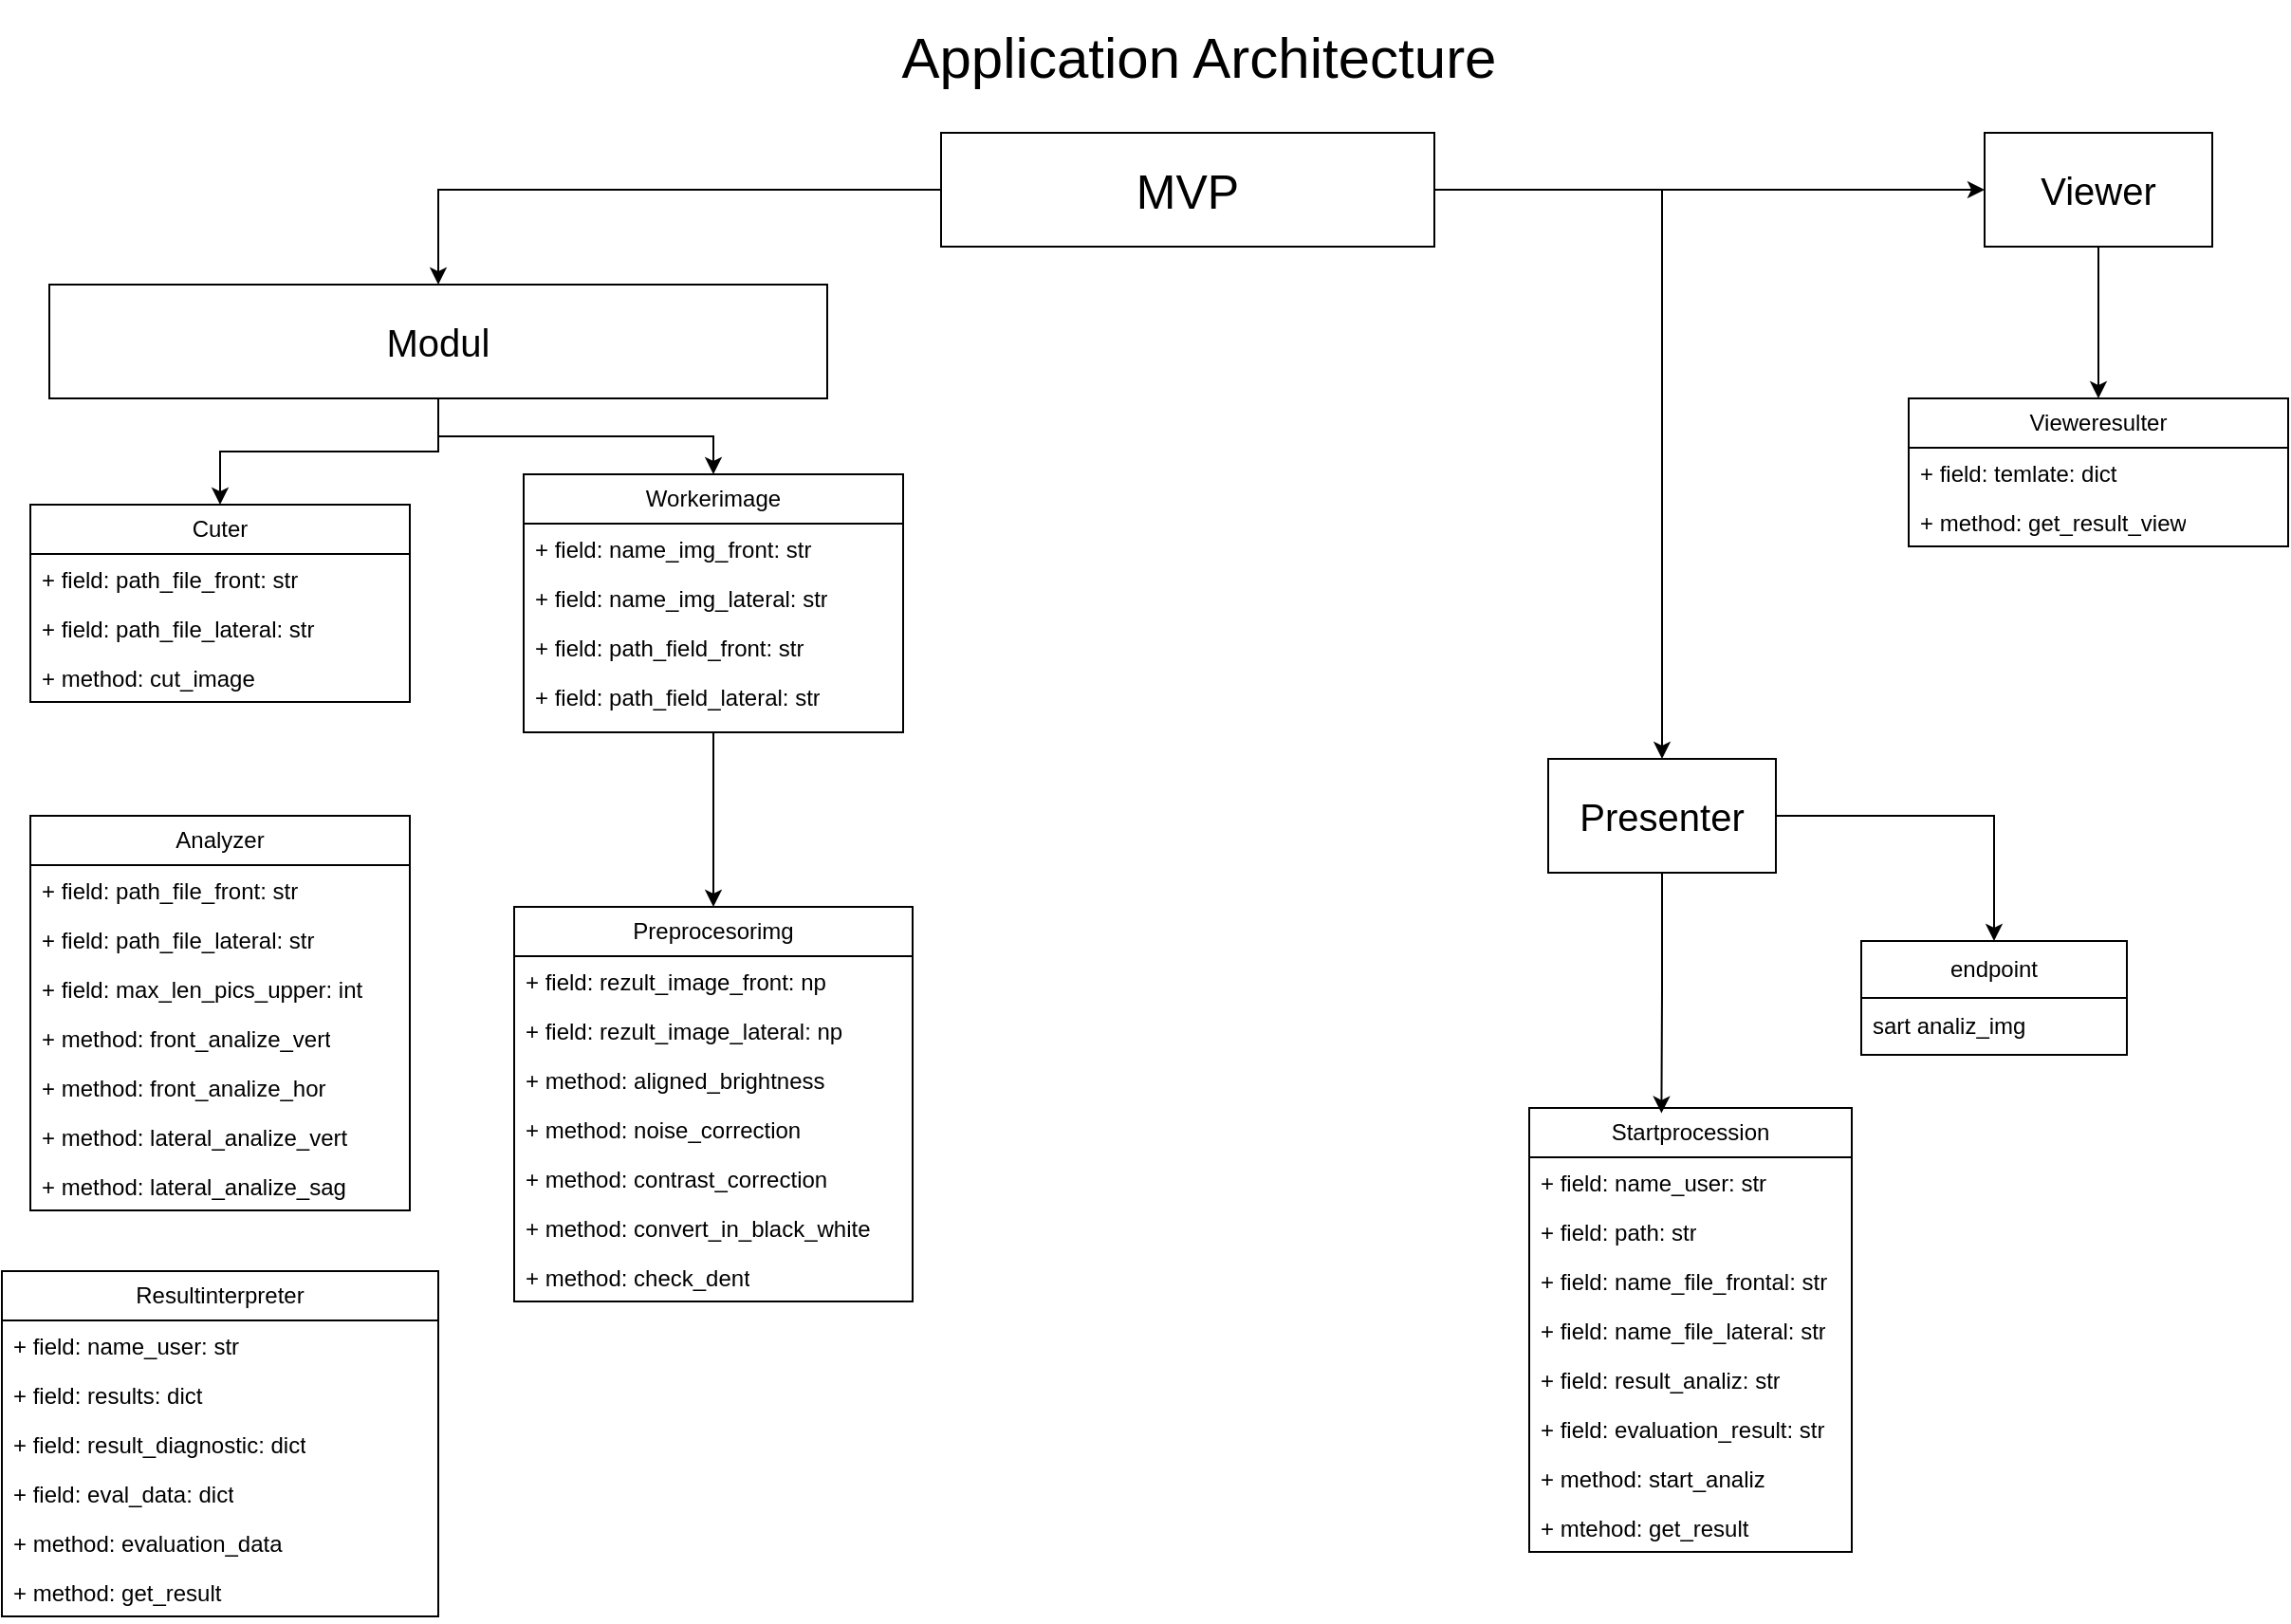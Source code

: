 <mxfile version="24.2.5" type="device">
  <diagram name="Page-1" id="Bakfuc1dqGqTk8ygBaFm">
    <mxGraphModel dx="2270" dy="907" grid="1" gridSize="10" guides="1" tooltips="1" connect="1" arrows="1" fold="1" page="1" pageScale="1" pageWidth="850" pageHeight="1400" math="0" shadow="0">
      <root>
        <mxCell id="0" />
        <mxCell id="1" parent="0" />
        <mxCell id="EHoQ1blId1F5QqMugbFZ-38" style="edgeStyle=orthogonalEdgeStyle;rounded=0;orthogonalLoop=1;jettySize=auto;html=1;entryX=0.5;entryY=0;entryDx=0;entryDy=0;" parent="1" source="EHoQ1blId1F5QqMugbFZ-13" target="EHoQ1blId1F5QqMugbFZ-34" edge="1">
          <mxGeometry relative="1" as="geometry" />
        </mxCell>
        <mxCell id="EHoQ1blId1F5QqMugbFZ-13" value="Workerimage" style="swimlane;fontStyle=0;childLayout=stackLayout;horizontal=1;startSize=26;fillColor=none;horizontalStack=0;resizeParent=1;resizeParentMax=0;resizeLast=0;collapsible=1;marginBottom=0;whiteSpace=wrap;html=1;" parent="1" vertex="1">
          <mxGeometry x="-350" y="270" width="200" height="136" as="geometry" />
        </mxCell>
        <mxCell id="EHoQ1blId1F5QqMugbFZ-14" value="+ field: name_img_front: str" style="text;strokeColor=none;fillColor=none;align=left;verticalAlign=top;spacingLeft=4;spacingRight=4;overflow=hidden;rotatable=0;points=[[0,0.5],[1,0.5]];portConstraint=eastwest;whiteSpace=wrap;html=1;" parent="EHoQ1blId1F5QqMugbFZ-13" vertex="1">
          <mxGeometry y="26" width="200" height="26" as="geometry" />
        </mxCell>
        <mxCell id="Anx_Y2S4vUF94Yd2t56X-7" value="+ field: name_img_lateral: str" style="text;strokeColor=none;fillColor=none;align=left;verticalAlign=top;spacingLeft=4;spacingRight=4;overflow=hidden;rotatable=0;points=[[0,0.5],[1,0.5]];portConstraint=eastwest;whiteSpace=wrap;html=1;" vertex="1" parent="EHoQ1blId1F5QqMugbFZ-13">
          <mxGeometry y="52" width="200" height="26" as="geometry" />
        </mxCell>
        <mxCell id="EHoQ1blId1F5QqMugbFZ-15" value="+ field: path_field_front: str" style="text;strokeColor=none;fillColor=none;align=left;verticalAlign=top;spacingLeft=4;spacingRight=4;overflow=hidden;rotatable=0;points=[[0,0.5],[1,0.5]];portConstraint=eastwest;whiteSpace=wrap;html=1;" parent="EHoQ1blId1F5QqMugbFZ-13" vertex="1">
          <mxGeometry y="78" width="200" height="26" as="geometry" />
        </mxCell>
        <mxCell id="EHoQ1blId1F5QqMugbFZ-16" value="+ field: path_field_lateral: str" style="text;strokeColor=none;fillColor=none;align=left;verticalAlign=top;spacingLeft=4;spacingRight=4;overflow=hidden;rotatable=0;points=[[0,0.5],[1,0.5]];portConstraint=eastwest;whiteSpace=wrap;html=1;" parent="EHoQ1blId1F5QqMugbFZ-13" vertex="1">
          <mxGeometry y="104" width="200" height="32" as="geometry" />
        </mxCell>
        <mxCell id="EHoQ1blId1F5QqMugbFZ-23" value="&lt;font style=&quot;font-size: 30px;&quot;&gt;Application Architecture&lt;/font&gt;" style="text;html=1;align=center;verticalAlign=middle;whiteSpace=wrap;rounded=0;" parent="1" vertex="1">
          <mxGeometry x="-194" y="20" width="400" height="60" as="geometry" />
        </mxCell>
        <mxCell id="EHoQ1blId1F5QqMugbFZ-30" style="edgeStyle=orthogonalEdgeStyle;rounded=0;orthogonalLoop=1;jettySize=auto;html=1;" parent="1" source="EHoQ1blId1F5QqMugbFZ-24" target="EHoQ1blId1F5QqMugbFZ-25" edge="1">
          <mxGeometry relative="1" as="geometry" />
        </mxCell>
        <mxCell id="EHoQ1blId1F5QqMugbFZ-58" style="edgeStyle=orthogonalEdgeStyle;rounded=0;orthogonalLoop=1;jettySize=auto;html=1;" parent="1" source="EHoQ1blId1F5QqMugbFZ-24" target="EHoQ1blId1F5QqMugbFZ-57" edge="1">
          <mxGeometry relative="1" as="geometry" />
        </mxCell>
        <mxCell id="EHoQ1blId1F5QqMugbFZ-71" style="edgeStyle=orthogonalEdgeStyle;rounded=0;orthogonalLoop=1;jettySize=auto;html=1;entryX=0.5;entryY=0;entryDx=0;entryDy=0;" parent="1" source="EHoQ1blId1F5QqMugbFZ-24" target="EHoQ1blId1F5QqMugbFZ-70" edge="1">
          <mxGeometry relative="1" as="geometry" />
        </mxCell>
        <mxCell id="EHoQ1blId1F5QqMugbFZ-24" value="&lt;font style=&quot;font-size: 25px;&quot;&gt;MVP&lt;/font&gt;" style="rounded=0;whiteSpace=wrap;html=1;" parent="1" vertex="1">
          <mxGeometry x="-130" y="90" width="260" height="60" as="geometry" />
        </mxCell>
        <mxCell id="Anx_Y2S4vUF94Yd2t56X-45" style="edgeStyle=orthogonalEdgeStyle;rounded=0;orthogonalLoop=1;jettySize=auto;html=1;entryX=0.5;entryY=0;entryDx=0;entryDy=0;" edge="1" parent="1" source="EHoQ1blId1F5QqMugbFZ-25" target="EHoQ1blId1F5QqMugbFZ-13">
          <mxGeometry relative="1" as="geometry" />
        </mxCell>
        <mxCell id="Anx_Y2S4vUF94Yd2t56X-47" style="edgeStyle=orthogonalEdgeStyle;rounded=0;orthogonalLoop=1;jettySize=auto;html=1;entryX=0.5;entryY=0;entryDx=0;entryDy=0;" edge="1" parent="1" source="EHoQ1blId1F5QqMugbFZ-25" target="EHoQ1blId1F5QqMugbFZ-40">
          <mxGeometry relative="1" as="geometry" />
        </mxCell>
        <mxCell id="EHoQ1blId1F5QqMugbFZ-25" value="&lt;font style=&quot;font-size: 20px;&quot;&gt;Modul&lt;/font&gt;" style="rounded=0;whiteSpace=wrap;html=1;" parent="1" vertex="1">
          <mxGeometry x="-600" y="170" width="410" height="60" as="geometry" />
        </mxCell>
        <mxCell id="EHoQ1blId1F5QqMugbFZ-34" value="Preprocesorimg" style="swimlane;fontStyle=0;childLayout=stackLayout;horizontal=1;startSize=26;fillColor=none;horizontalStack=0;resizeParent=1;resizeParentMax=0;resizeLast=0;collapsible=1;marginBottom=0;whiteSpace=wrap;html=1;" parent="1" vertex="1">
          <mxGeometry x="-355" y="498" width="210" height="208" as="geometry" />
        </mxCell>
        <mxCell id="Anx_Y2S4vUF94Yd2t56X-8" value="+ field: rezult_image_front: np" style="text;strokeColor=none;fillColor=none;align=left;verticalAlign=top;spacingLeft=4;spacingRight=4;overflow=hidden;rotatable=0;points=[[0,0.5],[1,0.5]];portConstraint=eastwest;whiteSpace=wrap;html=1;" vertex="1" parent="EHoQ1blId1F5QqMugbFZ-34">
          <mxGeometry y="26" width="210" height="26" as="geometry" />
        </mxCell>
        <mxCell id="Anx_Y2S4vUF94Yd2t56X-9" value="+ field: rezult_image_lateral: np" style="text;strokeColor=none;fillColor=none;align=left;verticalAlign=top;spacingLeft=4;spacingRight=4;overflow=hidden;rotatable=0;points=[[0,0.5],[1,0.5]];portConstraint=eastwest;whiteSpace=wrap;html=1;" vertex="1" parent="EHoQ1blId1F5QqMugbFZ-34">
          <mxGeometry y="52" width="210" height="26" as="geometry" />
        </mxCell>
        <mxCell id="EHoQ1blId1F5QqMugbFZ-35" value="+ method:&amp;nbsp;aligned_brightness" style="text;strokeColor=none;fillColor=none;align=left;verticalAlign=top;spacingLeft=4;spacingRight=4;overflow=hidden;rotatable=0;points=[[0,0.5],[1,0.5]];portConstraint=eastwest;whiteSpace=wrap;html=1;" parent="EHoQ1blId1F5QqMugbFZ-34" vertex="1">
          <mxGeometry y="78" width="210" height="26" as="geometry" />
        </mxCell>
        <mxCell id="EHoQ1blId1F5QqMugbFZ-36" value="+ method:&amp;nbsp;noise_correction" style="text;strokeColor=none;fillColor=none;align=left;verticalAlign=top;spacingLeft=4;spacingRight=4;overflow=hidden;rotatable=0;points=[[0,0.5],[1,0.5]];portConstraint=eastwest;whiteSpace=wrap;html=1;" parent="EHoQ1blId1F5QqMugbFZ-34" vertex="1">
          <mxGeometry y="104" width="210" height="26" as="geometry" />
        </mxCell>
        <mxCell id="Anx_Y2S4vUF94Yd2t56X-2" value="+ method: contrast_correction" style="text;strokeColor=none;fillColor=none;align=left;verticalAlign=top;spacingLeft=4;spacingRight=4;overflow=hidden;rotatable=0;points=[[0,0.5],[1,0.5]];portConstraint=eastwest;whiteSpace=wrap;html=1;" vertex="1" parent="EHoQ1blId1F5QqMugbFZ-34">
          <mxGeometry y="130" width="210" height="26" as="geometry" />
        </mxCell>
        <mxCell id="EHoQ1blId1F5QqMugbFZ-37" value="+ method:&amp;nbsp;convert_in_black_white" style="text;strokeColor=none;fillColor=none;align=left;verticalAlign=top;spacingLeft=4;spacingRight=4;overflow=hidden;rotatable=0;points=[[0,0.5],[1,0.5]];portConstraint=eastwest;whiteSpace=wrap;html=1;" parent="EHoQ1blId1F5QqMugbFZ-34" vertex="1">
          <mxGeometry y="156" width="210" height="26" as="geometry" />
        </mxCell>
        <mxCell id="Anx_Y2S4vUF94Yd2t56X-3" value="+ method: check_dent" style="text;strokeColor=none;fillColor=none;align=left;verticalAlign=top;spacingLeft=4;spacingRight=4;overflow=hidden;rotatable=0;points=[[0,0.5],[1,0.5]];portConstraint=eastwest;whiteSpace=wrap;html=1;" vertex="1" parent="EHoQ1blId1F5QqMugbFZ-34">
          <mxGeometry y="182" width="210" height="26" as="geometry" />
        </mxCell>
        <mxCell id="EHoQ1blId1F5QqMugbFZ-40" value="Cuter" style="swimlane;fontStyle=0;childLayout=stackLayout;horizontal=1;startSize=26;fillColor=none;horizontalStack=0;resizeParent=1;resizeParentMax=0;resizeLast=0;collapsible=1;marginBottom=0;whiteSpace=wrap;html=1;" parent="1" vertex="1">
          <mxGeometry x="-610" y="286" width="200" height="104" as="geometry" />
        </mxCell>
        <mxCell id="Anx_Y2S4vUF94Yd2t56X-11" value="+ field: path_file_front: str" style="text;strokeColor=none;fillColor=none;align=left;verticalAlign=top;spacingLeft=4;spacingRight=4;overflow=hidden;rotatable=0;points=[[0,0.5],[1,0.5]];portConstraint=eastwest;whiteSpace=wrap;html=1;" vertex="1" parent="EHoQ1blId1F5QqMugbFZ-40">
          <mxGeometry y="26" width="200" height="26" as="geometry" />
        </mxCell>
        <mxCell id="Anx_Y2S4vUF94Yd2t56X-12" value="+ field: path_file_lateral: str" style="text;strokeColor=none;fillColor=none;align=left;verticalAlign=top;spacingLeft=4;spacingRight=4;overflow=hidden;rotatable=0;points=[[0,0.5],[1,0.5]];portConstraint=eastwest;whiteSpace=wrap;html=1;" vertex="1" parent="EHoQ1blId1F5QqMugbFZ-40">
          <mxGeometry y="52" width="200" height="26" as="geometry" />
        </mxCell>
        <mxCell id="EHoQ1blId1F5QqMugbFZ-41" value="+ method: cut_image" style="text;strokeColor=none;fillColor=none;align=left;verticalAlign=top;spacingLeft=4;spacingRight=4;overflow=hidden;rotatable=0;points=[[0,0.5],[1,0.5]];portConstraint=eastwest;whiteSpace=wrap;html=1;" parent="EHoQ1blId1F5QqMugbFZ-40" vertex="1">
          <mxGeometry y="78" width="200" height="26" as="geometry" />
        </mxCell>
        <mxCell id="EHoQ1blId1F5QqMugbFZ-46" value="Analyzer" style="swimlane;fontStyle=0;childLayout=stackLayout;horizontal=1;startSize=26;fillColor=none;horizontalStack=0;resizeParent=1;resizeParentMax=0;resizeLast=0;collapsible=1;marginBottom=0;whiteSpace=wrap;html=1;" parent="1" vertex="1">
          <mxGeometry x="-610" y="450" width="200" height="208" as="geometry" />
        </mxCell>
        <mxCell id="Anx_Y2S4vUF94Yd2t56X-13" value="+ field: path_file_front: str" style="text;strokeColor=none;fillColor=none;align=left;verticalAlign=top;spacingLeft=4;spacingRight=4;overflow=hidden;rotatable=0;points=[[0,0.5],[1,0.5]];portConstraint=eastwest;whiteSpace=wrap;html=1;" vertex="1" parent="EHoQ1blId1F5QqMugbFZ-46">
          <mxGeometry y="26" width="200" height="26" as="geometry" />
        </mxCell>
        <mxCell id="Anx_Y2S4vUF94Yd2t56X-14" value="+ field: path_file_lateral: str" style="text;strokeColor=none;fillColor=none;align=left;verticalAlign=top;spacingLeft=4;spacingRight=4;overflow=hidden;rotatable=0;points=[[0,0.5],[1,0.5]];portConstraint=eastwest;whiteSpace=wrap;html=1;" vertex="1" parent="EHoQ1blId1F5QqMugbFZ-46">
          <mxGeometry y="52" width="200" height="26" as="geometry" />
        </mxCell>
        <mxCell id="Anx_Y2S4vUF94Yd2t56X-22" value="+ field: max_len_pics_upper: int" style="text;strokeColor=none;fillColor=none;align=left;verticalAlign=top;spacingLeft=4;spacingRight=4;overflow=hidden;rotatable=0;points=[[0,0.5],[1,0.5]];portConstraint=eastwest;whiteSpace=wrap;html=1;" vertex="1" parent="EHoQ1blId1F5QqMugbFZ-46">
          <mxGeometry y="78" width="200" height="26" as="geometry" />
        </mxCell>
        <mxCell id="EHoQ1blId1F5QqMugbFZ-47" value="+ method: front_analize_vert" style="text;strokeColor=none;fillColor=none;align=left;verticalAlign=top;spacingLeft=4;spacingRight=4;overflow=hidden;rotatable=0;points=[[0,0.5],[1,0.5]];portConstraint=eastwest;whiteSpace=wrap;html=1;" parent="EHoQ1blId1F5QqMugbFZ-46" vertex="1">
          <mxGeometry y="104" width="200" height="26" as="geometry" />
        </mxCell>
        <mxCell id="EHoQ1blId1F5QqMugbFZ-48" value="+ method: front_analize_hor" style="text;strokeColor=none;fillColor=none;align=left;verticalAlign=top;spacingLeft=4;spacingRight=4;overflow=hidden;rotatable=0;points=[[0,0.5],[1,0.5]];portConstraint=eastwest;whiteSpace=wrap;html=1;" parent="EHoQ1blId1F5QqMugbFZ-46" vertex="1">
          <mxGeometry y="130" width="200" height="26" as="geometry" />
        </mxCell>
        <mxCell id="EHoQ1blId1F5QqMugbFZ-49" value="+ method: lateral_analize_vert&lt;div&gt;&lt;br&gt;&lt;/div&gt;" style="text;strokeColor=none;fillColor=none;align=left;verticalAlign=top;spacingLeft=4;spacingRight=4;overflow=hidden;rotatable=0;points=[[0,0.5],[1,0.5]];portConstraint=eastwest;whiteSpace=wrap;html=1;" parent="EHoQ1blId1F5QqMugbFZ-46" vertex="1">
          <mxGeometry y="156" width="200" height="26" as="geometry" />
        </mxCell>
        <mxCell id="EHoQ1blId1F5QqMugbFZ-50" value="+ method: lateral_analize_sag" style="text;strokeColor=none;fillColor=none;align=left;verticalAlign=top;spacingLeft=4;spacingRight=4;overflow=hidden;rotatable=0;points=[[0,0.5],[1,0.5]];portConstraint=eastwest;whiteSpace=wrap;html=1;" parent="EHoQ1blId1F5QqMugbFZ-46" vertex="1">
          <mxGeometry y="182" width="200" height="26" as="geometry" />
        </mxCell>
        <mxCell id="EHoQ1blId1F5QqMugbFZ-52" value="Resultinterpreter" style="swimlane;fontStyle=0;childLayout=stackLayout;horizontal=1;startSize=26;fillColor=none;horizontalStack=0;resizeParent=1;resizeParentMax=0;resizeLast=0;collapsible=1;marginBottom=0;whiteSpace=wrap;html=1;" parent="1" vertex="1">
          <mxGeometry x="-625" y="690" width="230" height="182" as="geometry" />
        </mxCell>
        <mxCell id="Anx_Y2S4vUF94Yd2t56X-23" value="+ field: name_user: str" style="text;strokeColor=none;fillColor=none;align=left;verticalAlign=top;spacingLeft=4;spacingRight=4;overflow=hidden;rotatable=0;points=[[0,0.5],[1,0.5]];portConstraint=eastwest;whiteSpace=wrap;html=1;" vertex="1" parent="EHoQ1blId1F5QqMugbFZ-52">
          <mxGeometry y="26" width="230" height="26" as="geometry" />
        </mxCell>
        <mxCell id="Anx_Y2S4vUF94Yd2t56X-24" value="+ field: results: dict" style="text;strokeColor=none;fillColor=none;align=left;verticalAlign=top;spacingLeft=4;spacingRight=4;overflow=hidden;rotatable=0;points=[[0,0.5],[1,0.5]];portConstraint=eastwest;whiteSpace=wrap;html=1;" vertex="1" parent="EHoQ1blId1F5QqMugbFZ-52">
          <mxGeometry y="52" width="230" height="26" as="geometry" />
        </mxCell>
        <mxCell id="Anx_Y2S4vUF94Yd2t56X-30" value="+ field: result_diagnostic: dict" style="text;strokeColor=none;fillColor=none;align=left;verticalAlign=top;spacingLeft=4;spacingRight=4;overflow=hidden;rotatable=0;points=[[0,0.5],[1,0.5]];portConstraint=eastwest;whiteSpace=wrap;html=1;" vertex="1" parent="EHoQ1blId1F5QqMugbFZ-52">
          <mxGeometry y="78" width="230" height="26" as="geometry" />
        </mxCell>
        <mxCell id="Anx_Y2S4vUF94Yd2t56X-31" value="+ field: eval_data: dict" style="text;strokeColor=none;fillColor=none;align=left;verticalAlign=top;spacingLeft=4;spacingRight=4;overflow=hidden;rotatable=0;points=[[0,0.5],[1,0.5]];portConstraint=eastwest;whiteSpace=wrap;html=1;" vertex="1" parent="EHoQ1blId1F5QqMugbFZ-52">
          <mxGeometry y="104" width="230" height="26" as="geometry" />
        </mxCell>
        <mxCell id="EHoQ1blId1F5QqMugbFZ-54" value="+ method: evaluation_data" style="text;strokeColor=none;fillColor=none;align=left;verticalAlign=top;spacingLeft=4;spacingRight=4;overflow=hidden;rotatable=0;points=[[0,0.5],[1,0.5]];portConstraint=eastwest;whiteSpace=wrap;html=1;" parent="EHoQ1blId1F5QqMugbFZ-52" vertex="1">
          <mxGeometry y="130" width="230" height="26" as="geometry" />
        </mxCell>
        <mxCell id="EHoQ1blId1F5QqMugbFZ-69" value="+ method: get_result" style="text;strokeColor=none;fillColor=none;align=left;verticalAlign=top;spacingLeft=4;spacingRight=4;overflow=hidden;rotatable=0;points=[[0,0.5],[1,0.5]];portConstraint=eastwest;whiteSpace=wrap;html=1;" parent="EHoQ1blId1F5QqMugbFZ-52" vertex="1">
          <mxGeometry y="156" width="230" height="26" as="geometry" />
        </mxCell>
        <mxCell id="EHoQ1blId1F5QqMugbFZ-64" style="edgeStyle=orthogonalEdgeStyle;rounded=0;orthogonalLoop=1;jettySize=auto;html=1;entryX=0.5;entryY=0;entryDx=0;entryDy=0;" parent="1" source="EHoQ1blId1F5QqMugbFZ-57" target="EHoQ1blId1F5QqMugbFZ-59" edge="1">
          <mxGeometry relative="1" as="geometry" />
        </mxCell>
        <mxCell id="EHoQ1blId1F5QqMugbFZ-57" value="&lt;font style=&quot;font-size: 20px;&quot;&gt;Viewer&lt;/font&gt;" style="rounded=0;whiteSpace=wrap;html=1;" parent="1" vertex="1">
          <mxGeometry x="420" y="90" width="120" height="60" as="geometry" />
        </mxCell>
        <mxCell id="EHoQ1blId1F5QqMugbFZ-59" value="Vieweresulter" style="swimlane;fontStyle=0;childLayout=stackLayout;horizontal=1;startSize=26;fillColor=none;horizontalStack=0;resizeParent=1;resizeParentMax=0;resizeLast=0;collapsible=1;marginBottom=0;whiteSpace=wrap;html=1;" parent="1" vertex="1">
          <mxGeometry x="380" y="230" width="200" height="78" as="geometry" />
        </mxCell>
        <mxCell id="Anx_Y2S4vUF94Yd2t56X-32" value="+ field: temlate: dict" style="text;strokeColor=none;fillColor=none;align=left;verticalAlign=top;spacingLeft=4;spacingRight=4;overflow=hidden;rotatable=0;points=[[0,0.5],[1,0.5]];portConstraint=eastwest;whiteSpace=wrap;html=1;" vertex="1" parent="EHoQ1blId1F5QqMugbFZ-59">
          <mxGeometry y="26" width="200" height="26" as="geometry" />
        </mxCell>
        <mxCell id="EHoQ1blId1F5QqMugbFZ-61" value="+ method: get_result_view" style="text;strokeColor=none;fillColor=none;align=left;verticalAlign=top;spacingLeft=4;spacingRight=4;overflow=hidden;rotatable=0;points=[[0,0.5],[1,0.5]];portConstraint=eastwest;whiteSpace=wrap;html=1;" parent="EHoQ1blId1F5QqMugbFZ-59" vertex="1">
          <mxGeometry y="52" width="200" height="26" as="geometry" />
        </mxCell>
        <mxCell id="EHoQ1blId1F5QqMugbFZ-81" style="edgeStyle=orthogonalEdgeStyle;rounded=0;orthogonalLoop=1;jettySize=auto;html=1;entryX=0.5;entryY=0;entryDx=0;entryDy=0;" parent="1" source="EHoQ1blId1F5QqMugbFZ-70" target="EHoQ1blId1F5QqMugbFZ-72" edge="1">
          <mxGeometry relative="1" as="geometry" />
        </mxCell>
        <mxCell id="EHoQ1blId1F5QqMugbFZ-70" value="&lt;font style=&quot;font-size: 20px;&quot;&gt;Presenter&lt;/font&gt;" style="rounded=0;whiteSpace=wrap;html=1;" parent="1" vertex="1">
          <mxGeometry x="190" y="420" width="120" height="60" as="geometry" />
        </mxCell>
        <mxCell id="EHoQ1blId1F5QqMugbFZ-72" value="endpoint" style="swimlane;fontStyle=0;childLayout=stackLayout;horizontal=1;startSize=30;horizontalStack=0;resizeParent=1;resizeParentMax=0;resizeLast=0;collapsible=1;marginBottom=0;whiteSpace=wrap;html=1;" parent="1" vertex="1">
          <mxGeometry x="355" y="516" width="140" height="60" as="geometry" />
        </mxCell>
        <mxCell id="EHoQ1blId1F5QqMugbFZ-73" value="sart analiz_img" style="text;strokeColor=none;fillColor=none;align=left;verticalAlign=middle;spacingLeft=4;spacingRight=4;overflow=hidden;points=[[0,0.5],[1,0.5]];portConstraint=eastwest;rotatable=0;whiteSpace=wrap;html=1;" parent="EHoQ1blId1F5QqMugbFZ-72" vertex="1">
          <mxGeometry y="30" width="140" height="30" as="geometry" />
        </mxCell>
        <mxCell id="EHoQ1blId1F5QqMugbFZ-77" value="Startprocession" style="swimlane;fontStyle=0;childLayout=stackLayout;horizontal=1;startSize=26;fillColor=none;horizontalStack=0;resizeParent=1;resizeParentMax=0;resizeLast=0;collapsible=1;marginBottom=0;whiteSpace=wrap;html=1;" parent="1" vertex="1">
          <mxGeometry x="180" y="604" width="170" height="234" as="geometry" />
        </mxCell>
        <mxCell id="EHoQ1blId1F5QqMugbFZ-78" value="+ field: name_user: str" style="text;strokeColor=none;fillColor=none;align=left;verticalAlign=top;spacingLeft=4;spacingRight=4;overflow=hidden;rotatable=0;points=[[0,0.5],[1,0.5]];portConstraint=eastwest;whiteSpace=wrap;html=1;" parent="EHoQ1blId1F5QqMugbFZ-77" vertex="1">
          <mxGeometry y="26" width="170" height="26" as="geometry" />
        </mxCell>
        <mxCell id="Anx_Y2S4vUF94Yd2t56X-33" value="+ field: path: str" style="text;strokeColor=none;fillColor=none;align=left;verticalAlign=top;spacingLeft=4;spacingRight=4;overflow=hidden;rotatable=0;points=[[0,0.5],[1,0.5]];portConstraint=eastwest;whiteSpace=wrap;html=1;" vertex="1" parent="EHoQ1blId1F5QqMugbFZ-77">
          <mxGeometry y="52" width="170" height="26" as="geometry" />
        </mxCell>
        <mxCell id="Anx_Y2S4vUF94Yd2t56X-34" value="+ field: name_file_frontal: str" style="text;strokeColor=none;fillColor=none;align=left;verticalAlign=top;spacingLeft=4;spacingRight=4;overflow=hidden;rotatable=0;points=[[0,0.5],[1,0.5]];portConstraint=eastwest;whiteSpace=wrap;html=1;" vertex="1" parent="EHoQ1blId1F5QqMugbFZ-77">
          <mxGeometry y="78" width="170" height="26" as="geometry" />
        </mxCell>
        <mxCell id="Anx_Y2S4vUF94Yd2t56X-41" value="+ field: name_file_lateral: str" style="text;strokeColor=none;fillColor=none;align=left;verticalAlign=top;spacingLeft=4;spacingRight=4;overflow=hidden;rotatable=0;points=[[0,0.5],[1,0.5]];portConstraint=eastwest;whiteSpace=wrap;html=1;" vertex="1" parent="EHoQ1blId1F5QqMugbFZ-77">
          <mxGeometry y="104" width="170" height="26" as="geometry" />
        </mxCell>
        <mxCell id="Anx_Y2S4vUF94Yd2t56X-42" value="+ field: result_analiz: str" style="text;strokeColor=none;fillColor=none;align=left;verticalAlign=top;spacingLeft=4;spacingRight=4;overflow=hidden;rotatable=0;points=[[0,0.5],[1,0.5]];portConstraint=eastwest;whiteSpace=wrap;html=1;" vertex="1" parent="EHoQ1blId1F5QqMugbFZ-77">
          <mxGeometry y="130" width="170" height="26" as="geometry" />
        </mxCell>
        <mxCell id="Anx_Y2S4vUF94Yd2t56X-43" value="+ field: evaluation_result: str" style="text;strokeColor=none;fillColor=none;align=left;verticalAlign=top;spacingLeft=4;spacingRight=4;overflow=hidden;rotatable=0;points=[[0,0.5],[1,0.5]];portConstraint=eastwest;whiteSpace=wrap;html=1;" vertex="1" parent="EHoQ1blId1F5QqMugbFZ-77">
          <mxGeometry y="156" width="170" height="26" as="geometry" />
        </mxCell>
        <mxCell id="EHoQ1blId1F5QqMugbFZ-88" value="+ method: start_analiz" style="text;strokeColor=none;fillColor=none;align=left;verticalAlign=top;spacingLeft=4;spacingRight=4;overflow=hidden;rotatable=0;points=[[0,0.5],[1,0.5]];portConstraint=eastwest;whiteSpace=wrap;html=1;" parent="EHoQ1blId1F5QqMugbFZ-77" vertex="1">
          <mxGeometry y="182" width="170" height="26" as="geometry" />
        </mxCell>
        <mxCell id="EHoQ1blId1F5QqMugbFZ-89" value="+ mtehod: get_result" style="text;strokeColor=none;fillColor=none;align=left;verticalAlign=top;spacingLeft=4;spacingRight=4;overflow=hidden;rotatable=0;points=[[0,0.5],[1,0.5]];portConstraint=eastwest;whiteSpace=wrap;html=1;" parent="EHoQ1blId1F5QqMugbFZ-77" vertex="1">
          <mxGeometry y="208" width="170" height="26" as="geometry" />
        </mxCell>
        <mxCell id="EHoQ1blId1F5QqMugbFZ-90" style="edgeStyle=orthogonalEdgeStyle;rounded=0;orthogonalLoop=1;jettySize=auto;html=1;entryX=0.41;entryY=0.012;entryDx=0;entryDy=0;entryPerimeter=0;" parent="1" source="EHoQ1blId1F5QqMugbFZ-70" target="EHoQ1blId1F5QqMugbFZ-77" edge="1">
          <mxGeometry relative="1" as="geometry" />
        </mxCell>
      </root>
    </mxGraphModel>
  </diagram>
</mxfile>
